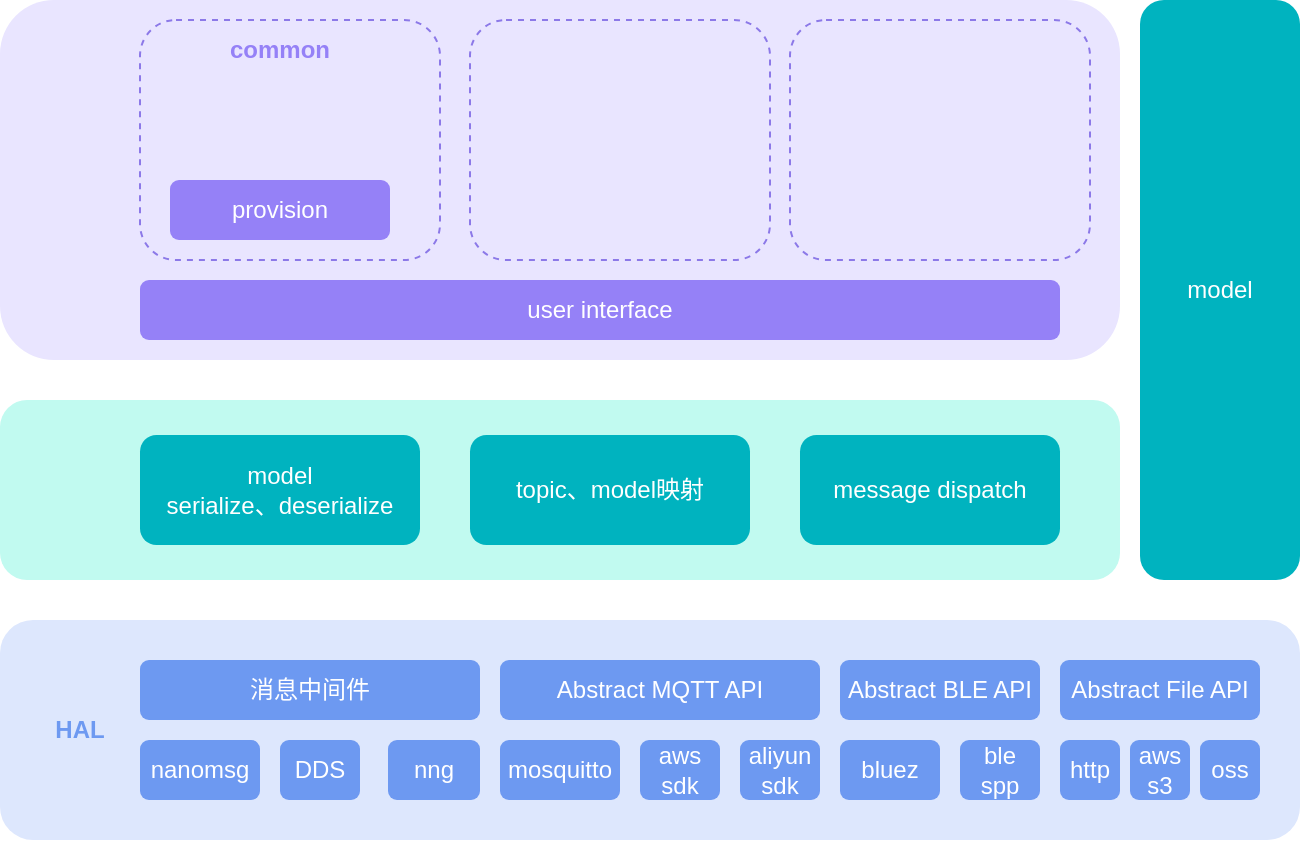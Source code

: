 <mxfile version="22.1.2" type="github">
  <diagram id="prtHgNgQTEPvFCAcTncT" name="Page-1">
    <mxGraphModel dx="980" dy="538" grid="1" gridSize="10" guides="1" tooltips="1" connect="1" arrows="1" fold="1" page="1" pageScale="1" pageWidth="827" pageHeight="1169" math="0" shadow="0">
      <root>
        <mxCell id="0" />
        <mxCell id="1" parent="0" />
        <mxCell id="VH6RRAhwsbcZhpfBHV_4-29" value="" style="rounded=1;whiteSpace=wrap;html=1;fillColor=#dde7fd;strokeColor=none;" vertex="1" parent="1">
          <mxGeometry x="20" y="630" width="650" height="110" as="geometry" />
        </mxCell>
        <mxCell id="VH6RRAhwsbcZhpfBHV_4-30" value="消息中间件" style="rounded=1;whiteSpace=wrap;html=1;strokeColor=none;fillColor=#6d99f1;fontColor=#ffffff;" vertex="1" parent="1">
          <mxGeometry x="90" y="650" width="170" height="30" as="geometry" />
        </mxCell>
        <mxCell id="VH6RRAhwsbcZhpfBHV_4-31" value="nanomsg" style="rounded=1;whiteSpace=wrap;html=1;strokeColor=none;fillColor=#6d99f1;fontColor=#ffffff;" vertex="1" parent="1">
          <mxGeometry x="90" y="690" width="60" height="30" as="geometry" />
        </mxCell>
        <mxCell id="VH6RRAhwsbcZhpfBHV_4-32" value="DDS" style="rounded=1;whiteSpace=wrap;html=1;strokeColor=none;fillColor=#6d99f1;fontColor=#ffffff;" vertex="1" parent="1">
          <mxGeometry x="160" y="690" width="40" height="30" as="geometry" />
        </mxCell>
        <mxCell id="VH6RRAhwsbcZhpfBHV_4-33" value="Abstract MQTT API" style="rounded=1;whiteSpace=wrap;html=1;strokeColor=none;fillColor=#6d99f1;fontColor=#ffffff;" vertex="1" parent="1">
          <mxGeometry x="270" y="650" width="160" height="30" as="geometry" />
        </mxCell>
        <mxCell id="VH6RRAhwsbcZhpfBHV_4-34" value="mosquitto" style="rounded=1;whiteSpace=wrap;html=1;strokeColor=none;fillColor=#6d99f1;fontColor=#ffffff;" vertex="1" parent="1">
          <mxGeometry x="270" y="690" width="60" height="30" as="geometry" />
        </mxCell>
        <mxCell id="VH6RRAhwsbcZhpfBHV_4-35" value="aws sdk" style="rounded=1;whiteSpace=wrap;html=1;strokeColor=none;fillColor=#6d99f1;fontColor=#ffffff;" vertex="1" parent="1">
          <mxGeometry x="340" y="690" width="40" height="30" as="geometry" />
        </mxCell>
        <mxCell id="VH6RRAhwsbcZhpfBHV_4-56" value="aliyun sdk" style="rounded=1;whiteSpace=wrap;html=1;strokeColor=none;fillColor=#6d99f1;fontColor=#ffffff;" vertex="1" parent="1">
          <mxGeometry x="390" y="690" width="40" height="30" as="geometry" />
        </mxCell>
        <mxCell id="VH6RRAhwsbcZhpfBHV_4-57" value="HAL" style="text;html=1;strokeColor=none;fillColor=none;align=center;verticalAlign=middle;whiteSpace=wrap;rounded=0;fontColor=#6d99f1;fontStyle=1" vertex="1" parent="1">
          <mxGeometry x="30" y="670" width="60" height="30" as="geometry" />
        </mxCell>
        <mxCell id="VH6RRAhwsbcZhpfBHV_4-82" value="" style="rounded=1;whiteSpace=wrap;html=1;fillColor=#c1faf0;strokeColor=none;" vertex="1" parent="1">
          <mxGeometry x="20" y="520" width="560" height="90" as="geometry" />
        </mxCell>
        <mxCell id="VH6RRAhwsbcZhpfBHV_4-83" value="model&lt;br&gt;serialize、deserialize" style="rounded=1;whiteSpace=wrap;html=1;strokeColor=none;fillColor=#00b3bf;fontColor=#ffffff;" vertex="1" parent="1">
          <mxGeometry x="90" y="537.5" width="140" height="55" as="geometry" />
        </mxCell>
        <mxCell id="VH6RRAhwsbcZhpfBHV_4-84" value="&lt;div data-t=&quot;flow&quot; data-processon-v=&quot;{&amp;quot;list&amp;quot;:[{&amp;quot;parent&amp;quot;:&amp;quot;&amp;quot;,&amp;quot;link&amp;quot;:&amp;quot;&amp;quot;,&amp;quot;shapeStyle&amp;quot;:{&amp;quot;alpha&amp;quot;:1},&amp;quot;textBlock&amp;quot;:[{&amp;quot;position&amp;quot;:{&amp;quot;w&amp;quot;:&amp;quot;w-20&amp;quot;,&amp;quot;x&amp;quot;:10,&amp;quot;h&amp;quot;:&amp;quot;h&amp;quot;,&amp;quot;y&amp;quot;:0},&amp;quot;text&amp;quot;:&amp;quot;model&lt;div&gt;序列化、反序列化&lt;/div&gt;&amp;quot;}],&amp;quot;anchors&amp;quot;:[{&amp;quot;x&amp;quot;:&amp;quot;w/2&amp;quot;,&amp;quot;y&amp;quot;:&amp;quot;0&amp;quot;},{&amp;quot;x&amp;quot;:&amp;quot;w/2&amp;quot;,&amp;quot;y&amp;quot;:&amp;quot;h&amp;quot;},{&amp;quot;x&amp;quot;:&amp;quot;0&amp;quot;,&amp;quot;y&amp;quot;:&amp;quot;h/2&amp;quot;},{&amp;quot;x&amp;quot;:&amp;quot;w&amp;quot;,&amp;quot;y&amp;quot;:&amp;quot;h/2&amp;quot;}],&amp;quot;fontStyle&amp;quot;:{&amp;quot;color&amp;quot;:&amp;quot;255,255,255&amp;quot;,&amp;quot;size&amp;quot;:12},&amp;quot;dataAttributes&amp;quot;:[{&amp;quot;name&amp;quot;:&amp;quot;序号&amp;quot;,&amp;quot;id&amp;quot;:&amp;quot;JrwUtCCTrl426030&amp;quot;,&amp;quot;type&amp;quot;:&amp;quot;number&amp;quot;,&amp;quot;category&amp;quot;:&amp;quot;default&amp;quot;,&amp;quot;value&amp;quot;:&amp;quot;&amp;quot;},{&amp;quot;name&amp;quot;:&amp;quot;名称&amp;quot;,&amp;quot;id&amp;quot;:&amp;quot;zWFyebNOZr621846&amp;quot;,&amp;quot;type&amp;quot;:&amp;quot;string&amp;quot;,&amp;quot;category&amp;quot;:&amp;quot;default&amp;quot;,&amp;quot;value&amp;quot;:&amp;quot;&amp;quot;},{&amp;quot;name&amp;quot;:&amp;quot;所有者&amp;quot;,&amp;quot;id&amp;quot;:&amp;quot;DDkIAjTwSY076523&amp;quot;,&amp;quot;type&amp;quot;:&amp;quot;string&amp;quot;,&amp;quot;category&amp;quot;:&amp;quot;default&amp;quot;,&amp;quot;value&amp;quot;:&amp;quot;&amp;quot;},{&amp;quot;name&amp;quot;:&amp;quot;连接&amp;quot;,&amp;quot;id&amp;quot;:&amp;quot;XHLMEQMAEG652049&amp;quot;,&amp;quot;type&amp;quot;:&amp;quot;link&amp;quot;,&amp;quot;category&amp;quot;:&amp;quot;default&amp;quot;,&amp;quot;value&amp;quot;:&amp;quot;&amp;quot;},{&amp;quot;name&amp;quot;:&amp;quot;便笺&amp;quot;,&amp;quot;id&amp;quot;:&amp;quot;quSSQknqel203891&amp;quot;,&amp;quot;type&amp;quot;:&amp;quot;string&amp;quot;,&amp;quot;category&amp;quot;:&amp;quot;default&amp;quot;,&amp;quot;value&amp;quot;:&amp;quot;&amp;quot;}],&amp;quot;props&amp;quot;:{&amp;quot;zindex&amp;quot;:25,&amp;quot;w&amp;quot;:153,&amp;quot;x&amp;quot;:195.359,&amp;quot;h&amp;quot;:44,&amp;quot;y&amp;quot;:420.333,&amp;quot;angle&amp;quot;:0},&amp;quot;path&amp;quot;:[{&amp;quot;actions&amp;quot;:[{&amp;quot;x&amp;quot;:&amp;quot;0&amp;quot;,&amp;quot;action&amp;quot;:&amp;quot;move&amp;quot;,&amp;quot;y&amp;quot;:&amp;quot;4&amp;quot;},{&amp;quot;y1&amp;quot;:&amp;quot;0&amp;quot;,&amp;quot;x&amp;quot;:&amp;quot;4&amp;quot;,&amp;quot;action&amp;quot;:&amp;quot;quadraticCurve&amp;quot;,&amp;quot;x1&amp;quot;:&amp;quot;0&amp;quot;,&amp;quot;y&amp;quot;:&amp;quot;0&amp;quot;},{&amp;quot;x&amp;quot;:&amp;quot;w-4&amp;quot;,&amp;quot;action&amp;quot;:&amp;quot;line&amp;quot;,&amp;quot;y&amp;quot;:&amp;quot;0&amp;quot;},{&amp;quot;y1&amp;quot;:&amp;quot;0&amp;quot;,&amp;quot;x&amp;quot;:&amp;quot;w&amp;quot;,&amp;quot;action&amp;quot;:&amp;quot;quadraticCurve&amp;quot;,&amp;quot;x1&amp;quot;:&amp;quot;w&amp;quot;,&amp;quot;y&amp;quot;:&amp;quot;4&amp;quot;},{&amp;quot;x&amp;quot;:&amp;quot;w&amp;quot;,&amp;quot;action&amp;quot;:&amp;quot;line&amp;quot;,&amp;quot;y&amp;quot;:&amp;quot;h-4&amp;quot;},{&amp;quot;y1&amp;quot;:&amp;quot;h&amp;quot;,&amp;quot;x&amp;quot;:&amp;quot;w-4&amp;quot;,&amp;quot;action&amp;quot;:&amp;quot;quadraticCurve&amp;quot;,&amp;quot;x1&amp;quot;:&amp;quot;w&amp;quot;,&amp;quot;y&amp;quot;:&amp;quot;h&amp;quot;},{&amp;quot;x&amp;quot;:&amp;quot;4&amp;quot;,&amp;quot;action&amp;quot;:&amp;quot;line&amp;quot;,&amp;quot;y&amp;quot;:&amp;quot;h&amp;quot;},{&amp;quot;y1&amp;quot;:&amp;quot;h&amp;quot;,&amp;quot;x&amp;quot;:&amp;quot;0&amp;quot;,&amp;quot;action&amp;quot;:&amp;quot;quadraticCurve&amp;quot;,&amp;quot;x1&amp;quot;:&amp;quot;0&amp;quot;,&amp;quot;y&amp;quot;:&amp;quot;h-4&amp;quot;},{&amp;quot;action&amp;quot;:&amp;quot;close&amp;quot;}]}],&amp;quot;lineStyle&amp;quot;:{&amp;quot;lineColor&amp;quot;:&amp;quot;0,186,199&amp;quot;},&amp;quot;children&amp;quot;:[],&amp;quot;resizeDir&amp;quot;:[&amp;quot;tl&amp;quot;,&amp;quot;tr&amp;quot;,&amp;quot;br&amp;quot;,&amp;quot;bl&amp;quot;,&amp;quot;l&amp;quot;,&amp;quot;t&amp;quot;,&amp;quot;r&amp;quot;,&amp;quot;b&amp;quot;],&amp;quot;name&amp;quot;:&amp;quot;roundRectangle&amp;quot;,&amp;quot;fillStyle&amp;quot;:{&amp;quot;color&amp;quot;:&amp;quot;0,186,199&amp;quot;,&amp;quot;type&amp;quot;:&amp;quot;solid&amp;quot;},&amp;quot;theme&amp;quot;:{},&amp;quot;id&amp;quot;:&amp;quot;gPrsLUqYKf349802&amp;quot;,&amp;quot;attribute&amp;quot;:{&amp;quot;container&amp;quot;:false,&amp;quot;rotatable&amp;quot;:true,&amp;quot;visible&amp;quot;:true,&amp;quot;fixedLink&amp;quot;:false,&amp;quot;collapsable&amp;quot;:false,&amp;quot;collapsed&amp;quot;:false,&amp;quot;linkable&amp;quot;:true,&amp;quot;markerOffset&amp;quot;:5},&amp;quot;category&amp;quot;:&amp;quot;basic&amp;quot;,&amp;quot;locked&amp;quot;:false,&amp;quot;group&amp;quot;:&amp;quot;&amp;quot;}],&amp;quot;client&amp;quot;:&amp;quot;1700191959465KsjMVhOzrR021758&amp;quot;}&quot;&gt; &lt;/div&gt;" style="text;whiteSpace=wrap;html=1;" vertex="1" parent="1">
          <mxGeometry x="310" y="430" width="30" height="20" as="geometry" />
        </mxCell>
        <mxCell id="VH6RRAhwsbcZhpfBHV_4-85" value="topic、model映射" style="rounded=1;whiteSpace=wrap;html=1;strokeColor=none;fillColor=#00b3bf;fontColor=#ffffff;" vertex="1" parent="1">
          <mxGeometry x="255" y="537.5" width="140" height="55" as="geometry" />
        </mxCell>
        <mxCell id="VH6RRAhwsbcZhpfBHV_4-86" value="" style="rounded=1;whiteSpace=wrap;html=1;fillColor=#e9e5ff;strokeColor=none;" vertex="1" parent="1">
          <mxGeometry x="20" y="320" width="560" height="180" as="geometry" />
        </mxCell>
        <mxCell id="VH6RRAhwsbcZhpfBHV_4-88" value="" style="rounded=1;whiteSpace=wrap;html=1;fillColor=none;dashed=1;strokeColor=#8c79e8;" vertex="1" parent="1">
          <mxGeometry x="90" y="330" width="150" height="120" as="geometry" />
        </mxCell>
        <mxCell id="VH6RRAhwsbcZhpfBHV_4-87" value="provision" style="rounded=1;whiteSpace=wrap;html=1;strokeColor=none;fillColor=#9581f7;fontColor=#ffffff;" vertex="1" parent="1">
          <mxGeometry x="105" y="410" width="110" height="30" as="geometry" />
        </mxCell>
        <mxCell id="VH6RRAhwsbcZhpfBHV_4-89" value="message dispatch" style="rounded=1;whiteSpace=wrap;html=1;strokeColor=none;fillColor=#00b3bf;fontColor=#ffffff;" vertex="1" parent="1">
          <mxGeometry x="420" y="537.5" width="130" height="55" as="geometry" />
        </mxCell>
        <mxCell id="VH6RRAhwsbcZhpfBHV_4-90" value="common" style="text;html=1;strokeColor=none;fillColor=none;align=center;verticalAlign=middle;whiteSpace=wrap;rounded=0;fontColor=#9581f7;fontStyle=1;fontFamily=Helvetica;" vertex="1" parent="1">
          <mxGeometry x="130" y="330" width="60" height="30" as="geometry" />
        </mxCell>
        <mxCell id="VH6RRAhwsbcZhpfBHV_4-92" value="user interface" style="rounded=1;whiteSpace=wrap;html=1;strokeColor=none;fillColor=#9581f7;fontColor=#ffffff;" vertex="1" parent="1">
          <mxGeometry x="90" y="460" width="460" height="30" as="geometry" />
        </mxCell>
        <mxCell id="VH6RRAhwsbcZhpfBHV_4-94" value="model" style="rounded=1;whiteSpace=wrap;html=1;strokeColor=none;fillColor=#00b3bf;fontColor=#ffffff;" vertex="1" parent="1">
          <mxGeometry x="590" y="320" width="80" height="290" as="geometry" />
        </mxCell>
        <mxCell id="VH6RRAhwsbcZhpfBHV_4-95" value="nng" style="rounded=1;whiteSpace=wrap;html=1;strokeColor=none;fillColor=#6d99f1;fontColor=#ffffff;" vertex="1" parent="1">
          <mxGeometry x="214" y="690" width="46" height="30" as="geometry" />
        </mxCell>
        <mxCell id="VH6RRAhwsbcZhpfBHV_4-96" value="Abstract BLE API" style="rounded=1;whiteSpace=wrap;html=1;strokeColor=none;fillColor=#6d99f1;fontColor=#ffffff;" vertex="1" parent="1">
          <mxGeometry x="440" y="650" width="100" height="30" as="geometry" />
        </mxCell>
        <mxCell id="VH6RRAhwsbcZhpfBHV_4-97" value="Abstract File API" style="rounded=1;whiteSpace=wrap;html=1;strokeColor=none;fillColor=#6d99f1;fontColor=#ffffff;" vertex="1" parent="1">
          <mxGeometry x="550" y="650" width="100" height="30" as="geometry" />
        </mxCell>
        <mxCell id="VH6RRAhwsbcZhpfBHV_4-98" value="bluez" style="rounded=1;whiteSpace=wrap;html=1;strokeColor=none;fillColor=#6d99f1;fontColor=#ffffff;" vertex="1" parent="1">
          <mxGeometry x="440" y="690" width="50" height="30" as="geometry" />
        </mxCell>
        <mxCell id="VH6RRAhwsbcZhpfBHV_4-99" value="ble spp" style="rounded=1;whiteSpace=wrap;html=1;strokeColor=none;fillColor=#6d99f1;fontColor=#ffffff;" vertex="1" parent="1">
          <mxGeometry x="500" y="690" width="40" height="30" as="geometry" />
        </mxCell>
        <mxCell id="VH6RRAhwsbcZhpfBHV_4-100" value="http" style="rounded=1;whiteSpace=wrap;html=1;strokeColor=none;fillColor=#6d99f1;fontColor=#ffffff;" vertex="1" parent="1">
          <mxGeometry x="550" y="690" width="30" height="30" as="geometry" />
        </mxCell>
        <mxCell id="VH6RRAhwsbcZhpfBHV_4-101" value="aws s3" style="rounded=1;whiteSpace=wrap;html=1;strokeColor=none;fillColor=#6d99f1;fontColor=#ffffff;" vertex="1" parent="1">
          <mxGeometry x="585" y="690" width="30" height="30" as="geometry" />
        </mxCell>
        <mxCell id="VH6RRAhwsbcZhpfBHV_4-102" value="oss" style="rounded=1;whiteSpace=wrap;html=1;strokeColor=none;fillColor=#6d99f1;fontColor=#ffffff;" vertex="1" parent="1">
          <mxGeometry x="620" y="690" width="30" height="30" as="geometry" />
        </mxCell>
        <mxCell id="VH6RRAhwsbcZhpfBHV_4-103" value="" style="rounded=1;whiteSpace=wrap;html=1;fillColor=none;dashed=1;strokeColor=#8c79e8;" vertex="1" parent="1">
          <mxGeometry x="255" y="330" width="150" height="120" as="geometry" />
        </mxCell>
        <mxCell id="VH6RRAhwsbcZhpfBHV_4-104" value="" style="rounded=1;whiteSpace=wrap;html=1;fillColor=none;dashed=1;strokeColor=#8c79e8;" vertex="1" parent="1">
          <mxGeometry x="415" y="330" width="150" height="120" as="geometry" />
        </mxCell>
      </root>
    </mxGraphModel>
  </diagram>
</mxfile>

